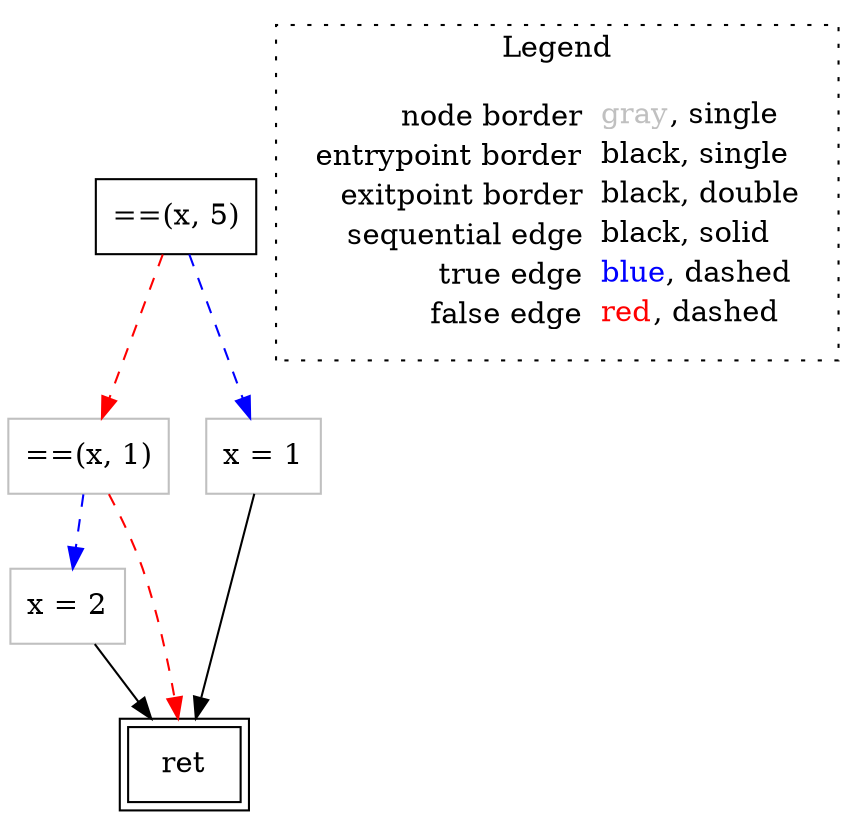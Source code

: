 digraph {
	"node0" [shape="rect",color="black",label=<==(x, 5)>];
	"node1" [shape="rect",color="gray",label=<x = 2>];
	"node2" [shape="rect",color="gray",label=<==(x, 1)>];
	"node3" [shape="rect",color="gray",label=<x = 1>];
	"node4" [shape="rect",color="black",peripheries="2",label=<ret>];
	"node1" -> "node4" [color="black"];
	"node2" -> "node1" [color="blue",style="dashed"];
	"node2" -> "node4" [color="red",style="dashed"];
	"node3" -> "node4" [color="black"];
	"node0" -> "node2" [color="red",style="dashed"];
	"node0" -> "node3" [color="blue",style="dashed"];
subgraph cluster_legend {
	label="Legend";
	style=dotted;
	node [shape=plaintext];
	"legend" [label=<<table border="0" cellpadding="2" cellspacing="0" cellborder="0"><tr><td align="right">node border&nbsp;</td><td align="left"><font color="gray">gray</font>, single</td></tr><tr><td align="right">entrypoint border&nbsp;</td><td align="left"><font color="black">black</font>, single</td></tr><tr><td align="right">exitpoint border&nbsp;</td><td align="left"><font color="black">black</font>, double</td></tr><tr><td align="right">sequential edge&nbsp;</td><td align="left"><font color="black">black</font>, solid</td></tr><tr><td align="right">true edge&nbsp;</td><td align="left"><font color="blue">blue</font>, dashed</td></tr><tr><td align="right">false edge&nbsp;</td><td align="left"><font color="red">red</font>, dashed</td></tr></table>>];
}

}
